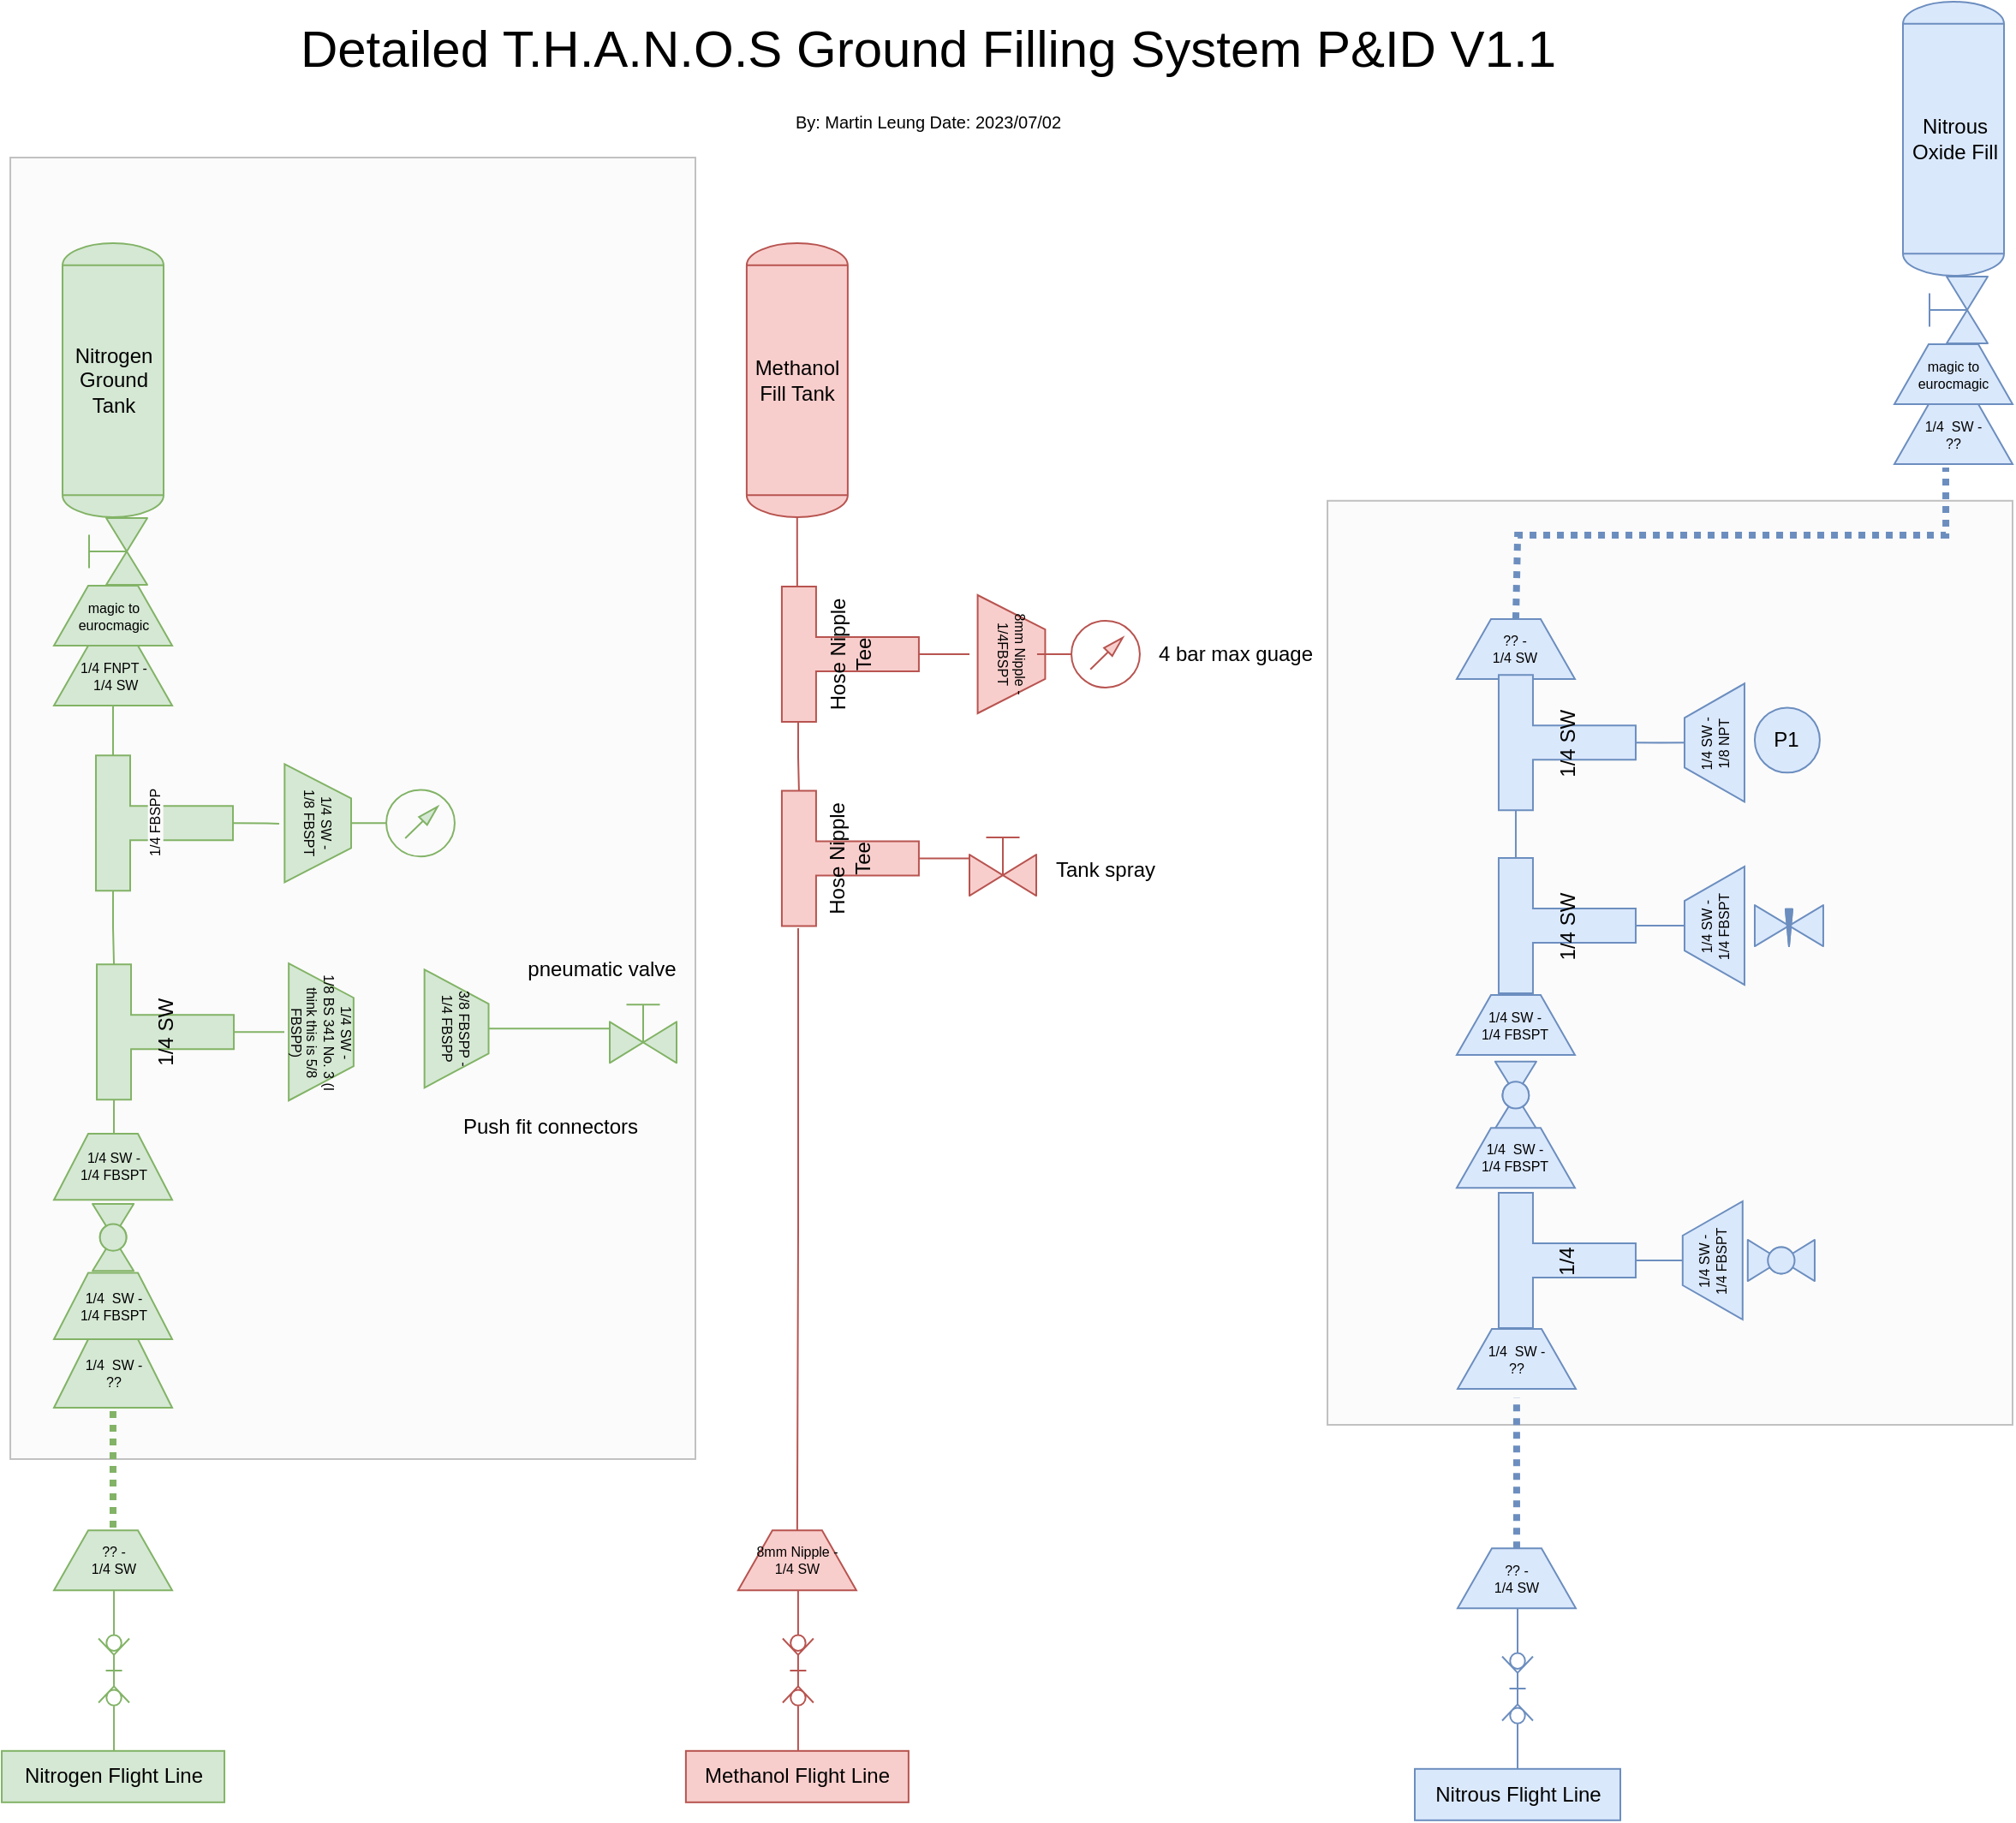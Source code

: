 <mxfile version="21.5.2" type="github">
  <diagram name="Page-1" id="jnM4FIaVRioYchtktZdf">
    <mxGraphModel dx="2146" dy="1776" grid="1" gridSize="10" guides="1" tooltips="1" connect="1" arrows="1" fold="1" page="1" pageScale="1" pageWidth="850" pageHeight="1100" math="0" shadow="0">
      <root>
        <mxCell id="0" />
        <mxCell id="1" parent="0" />
        <mxCell id="H4ZSS06QnPCmLtV-XADn-18" value="" style="rounded=0;whiteSpace=wrap;html=1;fillColor=#f5f5f5;strokeColor=#666666;opacity=40;fontColor=#333333;" vertex="1" parent="1">
          <mxGeometry x="1729.01" y="310.41" width="399.99" height="539.59" as="geometry" />
        </mxCell>
        <mxCell id="Jmnt9u7fg5AIPMiEPAvG-105" value="" style="rounded=0;whiteSpace=wrap;html=1;fillColor=#f5f5f5;strokeColor=#666666;opacity=40;fontColor=#333333;" parent="1" vertex="1">
          <mxGeometry x="960.01" y="110" width="399.99" height="760" as="geometry" />
        </mxCell>
        <mxCell id="H4ZSS06QnPCmLtV-XADn-3" style="edgeStyle=orthogonalEdgeStyle;rounded=0;orthogonalLoop=1;jettySize=auto;html=1;entryX=0.5;entryY=0;entryDx=0;entryDy=0;fillColor=#f8cecc;strokeColor=#b85450;endArrow=none;endFill=0;" edge="1" parent="1" source="Jmnt9u7fg5AIPMiEPAvG-2">
          <mxGeometry relative="1" as="geometry">
            <mxPoint x="1419.44" y="360" as="targetPoint" />
            <Array as="points">
              <mxPoint x="1420" y="340" />
              <mxPoint x="1420" y="340" />
            </Array>
          </mxGeometry>
        </mxCell>
        <mxCell id="Jmnt9u7fg5AIPMiEPAvG-2" value="Methanol&lt;br&gt;Fill Tank" style="shape=mxgraph.pid.vessels.tank;html=1;pointerEvents=1;align=center;verticalLabelPosition=middle;verticalAlign=middle;dashed=0;labelPosition=center;fillColor=#f8cecc;strokeColor=#b85450;" parent="1" vertex="1">
          <mxGeometry x="1389.94" y="160" width="59" height="160" as="geometry" />
        </mxCell>
        <mxCell id="Jmnt9u7fg5AIPMiEPAvG-3" value="Nitrous&lt;br&gt;Oxide Fill" style="shape=mxgraph.pid.vessels.tank;html=1;pointerEvents=1;align=center;verticalLabelPosition=middle;verticalAlign=middle;dashed=0;labelPosition=center;fillColor=#dae8fc;strokeColor=#6c8ebf;" parent="1" vertex="1">
          <mxGeometry x="2065" y="19" width="59" height="160" as="geometry" />
        </mxCell>
        <mxCell id="Jmnt9u7fg5AIPMiEPAvG-4" value="Nitrogen&lt;br&gt;Ground&lt;br&gt;Tank" style="shape=mxgraph.pid.vessels.tank;html=1;pointerEvents=1;align=center;verticalLabelPosition=middle;verticalAlign=middle;dashed=0;labelPosition=center;fillColor=#d5e8d4;strokeColor=#82b366;" parent="1" vertex="1">
          <mxGeometry x="990.51" y="160" width="59" height="160" as="geometry" />
        </mxCell>
        <mxCell id="Jmnt9u7fg5AIPMiEPAvG-6" value="" style="verticalLabelPosition=bottom;align=center;html=1;verticalAlign=top;pointerEvents=1;dashed=0;shape=mxgraph.pid2valves.valve;valveType=gate;actuator=man;rotation=-90;fillColor=#d5e8d4;strokeColor=#82b366;" parent="1" vertex="1">
          <mxGeometry x="1000.51" y="320" width="39" height="40" as="geometry" />
        </mxCell>
        <mxCell id="Jmnt9u7fg5AIPMiEPAvG-7" value="" style="verticalLabelPosition=bottom;align=center;html=1;verticalAlign=top;pointerEvents=1;dashed=0;shape=mxgraph.pid2valves.valve;valveType=gate;actuator=man;rotation=-90;fillColor=#dae8fc;strokeColor=#6c8ebf;" parent="1" vertex="1">
          <mxGeometry x="2075" y="179" width="39" height="40" as="geometry" />
        </mxCell>
        <mxCell id="Jmnt9u7fg5AIPMiEPAvG-71" style="edgeStyle=orthogonalEdgeStyle;rounded=0;orthogonalLoop=1;jettySize=auto;html=1;entryX=0;entryY=0;entryDx=79.0;entryDy=10;entryPerimeter=0;fillColor=#d5e8d4;strokeColor=#82b366;endArrow=none;endFill=0;" parent="1" source="Jmnt9u7fg5AIPMiEPAvG-8" target="Jmnt9u7fg5AIPMiEPAvG-9" edge="1">
          <mxGeometry relative="1" as="geometry" />
        </mxCell>
        <mxCell id="Jmnt9u7fg5AIPMiEPAvG-8" value="1/4 FNPT -&lt;br style=&quot;font-size: 8px;&quot;&gt;&amp;nbsp;1/4 SW" style="shape=trapezoid;perimeter=trapezoidPerimeter;whiteSpace=wrap;html=1;fixedSize=1;fontSize=8;align=center;fillColor=#d5e8d4;strokeColor=#82b366;" parent="1" vertex="1">
          <mxGeometry x="985.51" y="395" width="69" height="35" as="geometry" />
        </mxCell>
        <mxCell id="Jmnt9u7fg5AIPMiEPAvG-72" style="edgeStyle=orthogonalEdgeStyle;rounded=0;orthogonalLoop=1;jettySize=auto;html=1;entryX=0.505;entryY=1.082;entryDx=0;entryDy=0;entryPerimeter=0;fillColor=#d5e8d4;strokeColor=#82b366;endArrow=none;endFill=0;" parent="1" source="Jmnt9u7fg5AIPMiEPAvG-9" target="Jmnt9u7fg5AIPMiEPAvG-12" edge="1">
          <mxGeometry relative="1" as="geometry" />
        </mxCell>
        <mxCell id="Jmnt9u7fg5AIPMiEPAvG-74" style="edgeStyle=orthogonalEdgeStyle;rounded=0;orthogonalLoop=1;jettySize=auto;html=1;entryX=0;entryY=0;entryDx=79.0;entryDy=10;entryPerimeter=0;exitX=0;exitY=0;exitDx=0;exitDy=10;exitPerimeter=0;fillColor=#d5e8d4;strokeColor=#82b366;endArrow=none;endFill=0;" parent="1" source="Jmnt9u7fg5AIPMiEPAvG-9" target="Jmnt9u7fg5AIPMiEPAvG-10" edge="1">
          <mxGeometry relative="1" as="geometry">
            <Array as="points" />
          </mxGeometry>
        </mxCell>
        <mxCell id="Jmnt9u7fg5AIPMiEPAvG-9" value="&#xa;&lt;span style=&quot;color: rgb(0, 0, 0); font-family: Helvetica; font-size: 8px; font-style: normal; font-variant-ligatures: normal; font-variant-caps: normal; font-weight: 400; letter-spacing: normal; orphans: 2; text-align: center; text-indent: 0px; text-transform: none; widows: 2; word-spacing: 0px; -webkit-text-stroke-width: 0px; background-color: rgb(251, 251, 251); text-decoration-thickness: initial; text-decoration-style: initial; text-decoration-color: initial; float: none; display: inline !important;&quot;&gt;1/4 FBSPP&lt;/span&gt;&#xa;&#xa;" style="shape=tee;whiteSpace=wrap;html=1;rotation=-90;labelPosition=center;verticalLabelPosition=middle;align=center;verticalAlign=middle;dx=20;dy=20;fillColor=#d5e8d4;strokeColor=#82b366;" parent="1" vertex="1">
          <mxGeometry x="1010.51" y="458.66" width="79" height="80" as="geometry" />
        </mxCell>
        <mxCell id="Jmnt9u7fg5AIPMiEPAvG-76" style="edgeStyle=orthogonalEdgeStyle;rounded=0;orthogonalLoop=1;jettySize=auto;html=1;fillColor=#d5e8d4;strokeColor=#82b366;endArrow=none;endFill=0;" parent="1" source="Jmnt9u7fg5AIPMiEPAvG-10" edge="1">
          <mxGeometry relative="1" as="geometry">
            <mxPoint x="1120" y="620.62" as="targetPoint" />
          </mxGeometry>
        </mxCell>
        <mxCell id="Jmnt9u7fg5AIPMiEPAvG-77" style="edgeStyle=orthogonalEdgeStyle;rounded=0;orthogonalLoop=1;jettySize=auto;html=1;entryX=0.5;entryY=0;entryDx=0;entryDy=0;exitX=0;exitY=0;exitDx=0;exitDy=10;exitPerimeter=0;fillColor=#d5e8d4;strokeColor=#82b366;endArrow=none;endFill=0;" parent="1" source="Jmnt9u7fg5AIPMiEPAvG-10" target="Jmnt9u7fg5AIPMiEPAvG-15" edge="1">
          <mxGeometry relative="1" as="geometry">
            <Array as="points">
              <mxPoint x="1021" y="680" />
            </Array>
          </mxGeometry>
        </mxCell>
        <mxCell id="Jmnt9u7fg5AIPMiEPAvG-10" value="1/4 SW" style="shape=tee;whiteSpace=wrap;html=1;rotation=-90;labelPosition=center;verticalLabelPosition=middle;align=center;verticalAlign=middle;fillColor=#d5e8d4;strokeColor=#82b366;" parent="1" vertex="1">
          <mxGeometry x="1011.02" y="580.62" width="79" height="80" as="geometry" />
        </mxCell>
        <mxCell id="Jmnt9u7fg5AIPMiEPAvG-11" value="" style="verticalLabelPosition=bottom;aspect=fixed;html=1;verticalAlign=top;fillColor=#d5e8d4;align=center;outlineConnect=0;shape=mxgraph.fluid_power.x11820;points=[[0.5,1,0]];rotation=90;strokeColor=#82b366;" parent="1" vertex="1">
          <mxGeometry x="1170" y="468.66" width="38.94" height="60" as="geometry" />
        </mxCell>
        <mxCell id="Jmnt9u7fg5AIPMiEPAvG-12" value="1/4 SW -&lt;br&gt;1/8 FBSPT" style="shape=trapezoid;perimeter=trapezoidPerimeter;whiteSpace=wrap;html=1;fixedSize=1;fontSize=8;align=center;rotation=90;fillColor=#d5e8d4;strokeColor=#82b366;" parent="1" vertex="1">
          <mxGeometry x="1105.09" y="479.24" width="69" height="38.84" as="geometry" />
        </mxCell>
        <mxCell id="Jmnt9u7fg5AIPMiEPAvG-13" value="1/4 SW -&lt;br&gt;1/8 BS 341 No. 3 (I think this is 5/8 FBSPP)" style="shape=trapezoid;perimeter=trapezoidPerimeter;whiteSpace=wrap;html=1;fixedSize=1;fontSize=8;align=center;rotation=90;fillColor=#d5e8d4;strokeColor=#82b366;" parent="1" vertex="1">
          <mxGeometry x="1101.51" y="601.68" width="80" height="37.87" as="geometry" />
        </mxCell>
        <mxCell id="Jmnt9u7fg5AIPMiEPAvG-14" value="" style="shape=image;verticalLabelPosition=bottom;labelBackgroundColor=default;verticalAlign=top;aspect=fixed;imageAspect=0;image=https://static.thenounproject.com/png/2260802-200.png;imageBackground=none;fillColor=#d5e8d4;strokeColor=#82b366;" parent="1" vertex="1">
          <mxGeometry x="1161.54" y="605.07" width="37.91" height="38.91" as="geometry" />
        </mxCell>
        <mxCell id="Jmnt9u7fg5AIPMiEPAvG-15" value="1/4 SW -&lt;br&gt;1/4 FBSPT" style="shape=trapezoid;perimeter=trapezoidPerimeter;whiteSpace=wrap;html=1;fixedSize=1;fontSize=8;align=center;rotation=0;fillColor=#d5e8d4;strokeColor=#82b366;" parent="1" vertex="1">
          <mxGeometry x="985.51" y="680" width="69" height="38.59" as="geometry" />
        </mxCell>
        <mxCell id="Jmnt9u7fg5AIPMiEPAvG-16" value="magic to eurocmagic" style="shape=trapezoid;perimeter=trapezoidPerimeter;whiteSpace=wrap;html=1;fixedSize=1;fontSize=8;align=center;fillColor=#d5e8d4;strokeColor=#82b366;" parent="1" vertex="1">
          <mxGeometry x="985.51" y="360" width="69" height="35" as="geometry" />
        </mxCell>
        <mxCell id="Jmnt9u7fg5AIPMiEPAvG-17" value="magic to eurocmagic" style="shape=trapezoid;perimeter=trapezoidPerimeter;whiteSpace=wrap;html=1;fixedSize=1;fontSize=8;align=center;fillColor=#dae8fc;strokeColor=#6c8ebf;" parent="1" vertex="1">
          <mxGeometry x="2060" y="219" width="69" height="35" as="geometry" />
        </mxCell>
        <mxCell id="Jmnt9u7fg5AIPMiEPAvG-18" value="" style="verticalLabelPosition=bottom;align=center;html=1;verticalAlign=top;pointerEvents=1;dashed=0;shape=mxgraph.pid2valves.valve;valveType=ball;rotation=-90;fillColor=#d5e8d4;strokeColor=#82b366;" parent="1" vertex="1">
          <mxGeometry x="1000.51" y="728.5" width="39.09" height="24.06" as="geometry" />
        </mxCell>
        <mxCell id="Jmnt9u7fg5AIPMiEPAvG-19" value="" style="verticalLabelPosition=bottom;aspect=fixed;html=1;verticalAlign=top;fillColor=#d5e8d4;align=center;outlineConnect=0;shape=mxgraph.fluid_power.x11740;points=[[0.5,0,0],[0.5,1,0]];strokeColor=#82b366;" parent="1" vertex="1">
          <mxGeometry x="1011.53" y="946.63" width="17.98" height="93.78" as="geometry" />
        </mxCell>
        <mxCell id="Jmnt9u7fg5AIPMiEPAvG-20" value="" style="endArrow=none;dashed=1;html=1;rounded=0;entryX=-0.132;entryY=0.461;entryDx=0;entryDy=0;entryPerimeter=0;strokeWidth=4;dashPattern=1 1;fillColor=#d5e8d4;strokeColor=#82b366;" parent="1" edge="1">
          <mxGeometry width="50" height="50" relative="1" as="geometry">
            <mxPoint x="1020" y="910" as="sourcePoint" />
            <mxPoint x="1019.977" y="839.997" as="targetPoint" />
          </mxGeometry>
        </mxCell>
        <mxCell id="Jmnt9u7fg5AIPMiEPAvG-21" value="1/4&amp;nbsp; SW -&lt;br&gt;1/4 FBSPT" style="shape=trapezoid;perimeter=trapezoidPerimeter;whiteSpace=wrap;html=1;fixedSize=1;fontSize=8;align=center;rotation=0;fillColor=#d5e8d4;strokeColor=#82b366;" parent="1" vertex="1">
          <mxGeometry x="985.51" y="761.22" width="69" height="38.78" as="geometry" />
        </mxCell>
        <mxCell id="Jmnt9u7fg5AIPMiEPAvG-22" value="1/4&amp;nbsp; SW -&lt;br&gt;??" style="shape=trapezoid;perimeter=trapezoidPerimeter;whiteSpace=wrap;html=1;fixedSize=1;fontSize=8;align=center;rotation=0;fillColor=#d5e8d4;strokeColor=#82b366;" parent="1" vertex="1">
          <mxGeometry x="985.51" y="800" width="69" height="40" as="geometry" />
        </mxCell>
        <mxCell id="Jmnt9u7fg5AIPMiEPAvG-23" value="?? -&lt;br&gt;1/4 SW" style="shape=trapezoid;perimeter=trapezoidPerimeter;whiteSpace=wrap;html=1;fixedSize=1;fontSize=8;align=center;rotation=0;fillColor=#d5e8d4;strokeColor=#82b366;" parent="1" vertex="1">
          <mxGeometry x="985.51" y="911.63" width="69" height="35" as="geometry" />
        </mxCell>
        <mxCell id="Jmnt9u7fg5AIPMiEPAvG-25" value="" style="verticalLabelPosition=bottom;align=center;html=1;verticalAlign=top;pointerEvents=1;dashed=0;shape=mxgraph.pid2valves.valve;valveType=gate;actuator=man;rotation=0;fillColor=#d5e8d4;strokeColor=#82b366;" parent="1" vertex="1">
          <mxGeometry x="1310" y="598.66" width="39" height="40" as="geometry" />
        </mxCell>
        <mxCell id="H4ZSS06QnPCmLtV-XADn-1" style="edgeStyle=orthogonalEdgeStyle;rounded=0;orthogonalLoop=1;jettySize=auto;html=1;entryX=0;entryY=0.5;entryDx=0;entryDy=0;entryPerimeter=0;endArrow=none;endFill=0;fillColor=#d5e8d4;strokeColor=#82b366;" edge="1" parent="1" source="Jmnt9u7fg5AIPMiEPAvG-30" target="Jmnt9u7fg5AIPMiEPAvG-25">
          <mxGeometry relative="1" as="geometry" />
        </mxCell>
        <mxCell id="Jmnt9u7fg5AIPMiEPAvG-30" value="3/8 FBSPP -&lt;br&gt;1/4 FBSPP" style="shape=trapezoid;perimeter=trapezoidPerimeter;whiteSpace=wrap;html=1;fixedSize=1;fontSize=8;align=center;rotation=90;fillColor=#d5e8d4;strokeColor=#82b366;" parent="1" vertex="1">
          <mxGeometry x="1186.04" y="599.94" width="69" height="37.44" as="geometry" />
        </mxCell>
        <mxCell id="Jmnt9u7fg5AIPMiEPAvG-43" value="" style="verticalLabelPosition=bottom;aspect=fixed;html=1;verticalAlign=top;fillColor=#f8cecc;align=center;outlineConnect=0;shape=mxgraph.fluid_power.x11740;points=[[0.5,0,0],[0.5,1,0]];strokeColor=#b85450;" parent="1" vertex="1">
          <mxGeometry x="1410.96" y="946.63" width="17.98" height="93.78" as="geometry" />
        </mxCell>
        <mxCell id="Jmnt9u7fg5AIPMiEPAvG-46" value="8mm Nipple -&lt;br&gt;1/4 SW" style="shape=trapezoid;perimeter=trapezoidPerimeter;whiteSpace=wrap;html=1;fixedSize=1;fontSize=8;align=center;rotation=0;fillColor=#f8cecc;strokeColor=#b85450;" parent="1" vertex="1">
          <mxGeometry x="1384.94" y="911.63" width="69" height="35" as="geometry" />
        </mxCell>
        <mxCell id="Jmnt9u7fg5AIPMiEPAvG-48" value="1/4&amp;nbsp; SW -&lt;br&gt;??" style="shape=trapezoid;perimeter=trapezoidPerimeter;whiteSpace=wrap;html=1;fixedSize=1;fontSize=8;align=center;rotation=0;fillColor=#dae8fc;strokeColor=#6c8ebf;" parent="1" vertex="1">
          <mxGeometry x="2060" y="254" width="69" height="35" as="geometry" />
        </mxCell>
        <mxCell id="Jmnt9u7fg5AIPMiEPAvG-49" value="?? -&lt;br&gt;1/4 SW" style="shape=trapezoid;perimeter=trapezoidPerimeter;whiteSpace=wrap;html=1;fixedSize=1;fontSize=8;align=center;rotation=0;fillColor=#dae8fc;strokeColor=#6c8ebf;" parent="1" vertex="1">
          <mxGeometry x="1804.48" y="379.53" width="69" height="35" as="geometry" />
        </mxCell>
        <mxCell id="Jmnt9u7fg5AIPMiEPAvG-50" value="" style="endArrow=none;dashed=1;html=1;rounded=0;strokeWidth=4;dashPattern=1 1;fillColor=#dae8fc;strokeColor=#6c8ebf;exitX=0.5;exitY=0;exitDx=0;exitDy=0;" parent="1" source="Jmnt9u7fg5AIPMiEPAvG-49" edge="1">
          <mxGeometry width="50" height="50" relative="1" as="geometry">
            <mxPoint x="1949.94" y="379.53" as="sourcePoint" />
            <mxPoint x="2090" y="291.03" as="targetPoint" />
            <Array as="points">
              <mxPoint x="1840.06" y="330.5" />
              <mxPoint x="2090.06" y="330.5" />
            </Array>
          </mxGeometry>
        </mxCell>
        <mxCell id="Jmnt9u7fg5AIPMiEPAvG-52" value="1/4 SW -&lt;br&gt;1/4 FBSPT" style="shape=trapezoid;perimeter=trapezoidPerimeter;whiteSpace=wrap;html=1;fixedSize=1;fontSize=8;align=center;rotation=0;fillColor=#dae8fc;strokeColor=#6c8ebf;" parent="1" vertex="1">
          <mxGeometry x="1804.48" y="599.0" width="69" height="35" as="geometry" />
        </mxCell>
        <mxCell id="Jmnt9u7fg5AIPMiEPAvG-53" value="" style="verticalLabelPosition=bottom;align=center;html=1;verticalAlign=top;pointerEvents=1;dashed=0;shape=mxgraph.pid2valves.valve;valveType=ball;rotation=-90;fillColor=#dae8fc;strokeColor=#6c8ebf;" parent="1" vertex="1">
          <mxGeometry x="1819.39" y="645.41" width="39.09" height="24.06" as="geometry" />
        </mxCell>
        <mxCell id="Jmnt9u7fg5AIPMiEPAvG-54" value="1/4&amp;nbsp; SW -&lt;br&gt;1/4 FBSPT" style="shape=trapezoid;perimeter=trapezoidPerimeter;whiteSpace=wrap;html=1;fixedSize=1;fontSize=8;align=center;rotation=0;fillColor=#dae8fc;strokeColor=#6c8ebf;" parent="1" vertex="1">
          <mxGeometry x="1804.48" y="676.63" width="69" height="35" as="geometry" />
        </mxCell>
        <mxCell id="Jmnt9u7fg5AIPMiEPAvG-103" style="edgeStyle=orthogonalEdgeStyle;rounded=0;orthogonalLoop=1;jettySize=auto;html=1;entryX=0.5;entryY=0;entryDx=0;entryDy=0;endArrow=none;endFill=0;fillColor=#dae8fc;strokeColor=#6c8ebf;" parent="1" source="Jmnt9u7fg5AIPMiEPAvG-55" target="Jmnt9u7fg5AIPMiEPAvG-56" edge="1">
          <mxGeometry relative="1" as="geometry" />
        </mxCell>
        <mxCell id="Jmnt9u7fg5AIPMiEPAvG-55" value="1/4" style="shape=tee;whiteSpace=wrap;html=1;rotation=-90;labelPosition=center;verticalLabelPosition=middle;align=center;verticalAlign=middle;dx=20;dy=20;fillColor=#dae8fc;strokeColor=#6c8ebf;" parent="1" vertex="1">
          <mxGeometry x="1829.48" y="714.0" width="79" height="80" as="geometry" />
        </mxCell>
        <mxCell id="Jmnt9u7fg5AIPMiEPAvG-56" value="1/4 SW -&lt;br&gt;1/4 FBSPT" style="shape=trapezoid;perimeter=trapezoidPerimeter;whiteSpace=wrap;html=1;fixedSize=1;fontSize=8;align=center;rotation=-90;fillColor=#dae8fc;strokeColor=#6c8ebf;" parent="1" vertex="1">
          <mxGeometry x="1919.39" y="736.5" width="69" height="35" as="geometry" />
        </mxCell>
        <mxCell id="Jmnt9u7fg5AIPMiEPAvG-57" value="" style="verticalLabelPosition=bottom;align=center;html=1;verticalAlign=top;pointerEvents=1;dashed=0;shape=mxgraph.pid2valves.valve;valveType=ball;rotation=-180;fillColor=#dae8fc;strokeColor=#6c8ebf;" parent="1" vertex="1">
          <mxGeometry x="1974.39" y="741.97" width="39.09" height="24.06" as="geometry" />
        </mxCell>
        <mxCell id="Jmnt9u7fg5AIPMiEPAvG-59" value="Detailed T.H.A.N.O.S Ground Filling System P&amp;amp;ID V1.1&lt;br style=&quot;font-size: 12px;&quot;&gt;&lt;font size=&quot;1&quot;&gt;By: Martin Leung Date: 2023/07/02&lt;br&gt;&lt;/font&gt;" style="text;html=1;strokeColor=none;fillColor=none;align=center;verticalAlign=middle;whiteSpace=wrap;rounded=0;fontSize=30;" parent="1" vertex="1">
          <mxGeometry x="1000.51" y="19" width="990" height="90" as="geometry" />
        </mxCell>
        <mxCell id="Jmnt9u7fg5AIPMiEPAvG-91" style="edgeStyle=orthogonalEdgeStyle;rounded=0;orthogonalLoop=1;jettySize=auto;html=1;entryX=0;entryY=0;entryDx=79;entryDy=10;entryPerimeter=0;exitX=0;exitY=0;exitDx=0;exitDy=10;exitPerimeter=0;fillColor=#dae8fc;strokeColor=#6c8ebf;endArrow=none;endFill=0;" parent="1" source="Jmnt9u7fg5AIPMiEPAvG-62" target="Jmnt9u7fg5AIPMiEPAvG-63" edge="1">
          <mxGeometry relative="1" as="geometry" />
        </mxCell>
        <mxCell id="Jmnt9u7fg5AIPMiEPAvG-100" style="edgeStyle=orthogonalEdgeStyle;rounded=0;orthogonalLoop=1;jettySize=auto;html=1;entryX=0.5;entryY=0;entryDx=0;entryDy=0;fillColor=#dae8fc;strokeColor=#6c8ebf;endArrow=none;endFill=0;" parent="1" source="Jmnt9u7fg5AIPMiEPAvG-62" target="Jmnt9u7fg5AIPMiEPAvG-66" edge="1">
          <mxGeometry relative="1" as="geometry" />
        </mxCell>
        <mxCell id="Jmnt9u7fg5AIPMiEPAvG-62" value="1/4 SW" style="shape=tee;whiteSpace=wrap;html=1;rotation=-90;labelPosition=center;verticalLabelPosition=middle;align=center;verticalAlign=middle;dx=20;dy=20;fillColor=#dae8fc;strokeColor=#6c8ebf;" parent="1" vertex="1">
          <mxGeometry x="1829.48" y="411.66" width="79" height="80" as="geometry" />
        </mxCell>
        <mxCell id="Jmnt9u7fg5AIPMiEPAvG-101" style="edgeStyle=orthogonalEdgeStyle;rounded=0;orthogonalLoop=1;jettySize=auto;html=1;entryX=0.5;entryY=0;entryDx=0;entryDy=0;fillColor=#dae8fc;strokeColor=#6c8ebf;endArrow=none;endFill=0;" parent="1" source="Jmnt9u7fg5AIPMiEPAvG-63" target="Jmnt9u7fg5AIPMiEPAvG-67" edge="1">
          <mxGeometry relative="1" as="geometry" />
        </mxCell>
        <mxCell id="Jmnt9u7fg5AIPMiEPAvG-63" value="1/4 SW" style="shape=tee;whiteSpace=wrap;html=1;rotation=-90;labelPosition=center;verticalLabelPosition=middle;align=center;verticalAlign=middle;fillColor=#dae8fc;strokeColor=#6c8ebf;" parent="1" vertex="1">
          <mxGeometry x="1829.48" y="518.53" width="79" height="80" as="geometry" />
        </mxCell>
        <mxCell id="Jmnt9u7fg5AIPMiEPAvG-64" value="P1" style="ellipse;whiteSpace=wrap;html=1;aspect=fixed;fillColor=#dae8fc;strokeColor=#6c8ebf;" parent="1" vertex="1">
          <mxGeometry x="1978.48" y="431.19" width="37.97" height="37.97" as="geometry" />
        </mxCell>
        <mxCell id="Jmnt9u7fg5AIPMiEPAvG-66" value="1/4 SW -&lt;br&gt;1/8 NPT" style="shape=trapezoid;perimeter=trapezoidPerimeter;whiteSpace=wrap;html=1;fixedSize=1;fontSize=8;align=center;rotation=-90;fillColor=#dae8fc;strokeColor=#6c8ebf;" parent="1" vertex="1">
          <mxGeometry x="1920.48" y="434.16" width="69" height="35" as="geometry" />
        </mxCell>
        <mxCell id="Jmnt9u7fg5AIPMiEPAvG-67" value="1/4 SW -&lt;br&gt;1/4 FBSPT" style="shape=trapezoid;perimeter=trapezoidPerimeter;whiteSpace=wrap;html=1;fixedSize=1;fontSize=8;align=center;rotation=-90;fillColor=#dae8fc;strokeColor=#6c8ebf;" parent="1" vertex="1">
          <mxGeometry x="1920.48" y="541.03" width="69" height="35" as="geometry" />
        </mxCell>
        <mxCell id="Jmnt9u7fg5AIPMiEPAvG-68" value="" style="verticalLabelPosition=bottom;align=center;html=1;verticalAlign=top;pointerEvents=1;dashed=0;shape=mxgraph.pid2valves.valve;valveType=needle;rotation=0;fillColor=#dae8fc;strokeColor=#6c8ebf;" parent="1" vertex="1">
          <mxGeometry x="1978.48" y="546.53" width="40" height="24" as="geometry" />
        </mxCell>
        <mxCell id="Jmnt9u7fg5AIPMiEPAvG-83" value="" style="verticalLabelPosition=bottom;aspect=fixed;html=1;verticalAlign=top;fillColor=#dae8fc;align=center;outlineConnect=0;shape=mxgraph.fluid_power.x11740;points=[[0.5,0,0],[0.5,1,0]];strokeColor=#6c8ebf;" parent="1" vertex="1">
          <mxGeometry x="1831.01" y="957.13" width="17.98" height="93.78" as="geometry" />
        </mxCell>
        <mxCell id="Jmnt9u7fg5AIPMiEPAvG-84" value="" style="endArrow=none;dashed=1;html=1;rounded=0;entryX=-0.132;entryY=0.461;entryDx=0;entryDy=0;entryPerimeter=0;strokeWidth=4;dashPattern=1 1;fillColor=#dae8fc;strokeColor=#6c8ebf;exitX=0.5;exitY=0;exitDx=0;exitDy=0;" parent="1" source="Jmnt9u7fg5AIPMiEPAvG-86" edge="1">
          <mxGeometry width="50" height="50" relative="1" as="geometry">
            <mxPoint x="1839.99" y="894" as="sourcePoint" />
            <mxPoint x="1839.457" y="833.997" as="targetPoint" />
          </mxGeometry>
        </mxCell>
        <mxCell id="Jmnt9u7fg5AIPMiEPAvG-85" value="1/4&amp;nbsp; SW -&lt;br&gt;??" style="shape=trapezoid;perimeter=trapezoidPerimeter;whiteSpace=wrap;html=1;fixedSize=1;fontSize=8;align=center;rotation=0;fillColor=#dae8fc;strokeColor=#6c8ebf;" parent="1" vertex="1">
          <mxGeometry x="1804.99" y="794" width="69" height="35" as="geometry" />
        </mxCell>
        <mxCell id="Jmnt9u7fg5AIPMiEPAvG-86" value="?? -&lt;br&gt;1/4 SW" style="shape=trapezoid;perimeter=trapezoidPerimeter;whiteSpace=wrap;html=1;fixedSize=1;fontSize=8;align=center;rotation=0;fillColor=#dae8fc;strokeColor=#6c8ebf;" parent="1" vertex="1">
          <mxGeometry x="1804.99" y="922.13" width="69" height="35" as="geometry" />
        </mxCell>
        <mxCell id="Jmnt9u7fg5AIPMiEPAvG-87" value="Nitrogen Flight Line" style="text;html=1;align=center;verticalAlign=middle;resizable=0;points=[];autosize=1;strokeColor=#82b366;fillColor=#d5e8d4;" parent="1" vertex="1">
          <mxGeometry x="955.03" y="1040.41" width="130" height="30" as="geometry" />
        </mxCell>
        <mxCell id="Jmnt9u7fg5AIPMiEPAvG-88" value="Methanol Flight Line" style="text;html=1;align=center;verticalAlign=middle;resizable=0;points=[];autosize=1;strokeColor=#b85450;fillColor=#f8cecc;" parent="1" vertex="1">
          <mxGeometry x="1354.44" y="1040.41" width="130" height="30" as="geometry" />
        </mxCell>
        <mxCell id="Jmnt9u7fg5AIPMiEPAvG-89" value="Nitrous Flight Line" style="text;html=1;align=center;verticalAlign=middle;resizable=0;points=[];autosize=1;strokeColor=#6c8ebf;fillColor=#dae8fc;" parent="1" vertex="1">
          <mxGeometry x="1780" y="1050.91" width="120" height="30" as="geometry" />
        </mxCell>
        <mxCell id="H4ZSS06QnPCmLtV-XADn-8" style="edgeStyle=orthogonalEdgeStyle;rounded=0;orthogonalLoop=1;jettySize=auto;html=1;fillColor=#f8cecc;strokeColor=#b85450;endArrow=none;endFill=0;" edge="1" parent="1" source="H4ZSS06QnPCmLtV-XADn-4">
          <mxGeometry relative="1" as="geometry">
            <mxPoint x="1520" y="400" as="targetPoint" />
          </mxGeometry>
        </mxCell>
        <mxCell id="H4ZSS06QnPCmLtV-XADn-16" style="edgeStyle=orthogonalEdgeStyle;rounded=0;orthogonalLoop=1;jettySize=auto;html=1;entryX=0;entryY=0;entryDx=79;entryDy=10;entryPerimeter=0;fillColor=#f8cecc;strokeColor=#b85450;endArrow=none;endFill=0;" edge="1" parent="1" target="H4ZSS06QnPCmLtV-XADn-11">
          <mxGeometry relative="1" as="geometry">
            <mxPoint x="1420" y="440" as="sourcePoint" />
            <Array as="points">
              <mxPoint x="1420" y="460" />
            </Array>
          </mxGeometry>
        </mxCell>
        <mxCell id="H4ZSS06QnPCmLtV-XADn-4" value="Hose Nipple Tee" style="shape=tee;whiteSpace=wrap;html=1;rotation=-90;labelPosition=center;verticalLabelPosition=middle;align=center;verticalAlign=middle;dx=20;dy=20;fillColor=#f8cecc;strokeColor=#b85450;" vertex="1" parent="1">
          <mxGeometry x="1410.96" y="360" width="79" height="80" as="geometry" />
        </mxCell>
        <mxCell id="H4ZSS06QnPCmLtV-XADn-6" value="8mm Nipple - 1/4FBSPT" style="shape=trapezoid;perimeter=trapezoidPerimeter;whiteSpace=wrap;html=1;fixedSize=1;fontSize=8;align=center;rotation=90;fillColor=#f8cecc;strokeColor=#b85450;" vertex="1" parent="1">
          <mxGeometry x="1510" y="380.29" width="69" height="39.42" as="geometry" />
        </mxCell>
        <mxCell id="H4ZSS06QnPCmLtV-XADn-7" value="" style="verticalLabelPosition=bottom;aspect=fixed;html=1;verticalAlign=top;fillColor=#f8cecc;align=center;outlineConnect=0;shape=mxgraph.fluid_power.x11820;points=[[0.5,1,0]];rotation=90;strokeColor=#b85450;" vertex="1" parent="1">
          <mxGeometry x="1570" y="370.0" width="38.94" height="60" as="geometry" />
        </mxCell>
        <mxCell id="H4ZSS06QnPCmLtV-XADn-9" value="4 bar max guage" style="text;html=1;align=center;verticalAlign=middle;resizable=0;points=[];autosize=1;" vertex="1" parent="1">
          <mxGeometry x="1620" y="385" width="110" height="30" as="geometry" />
        </mxCell>
        <mxCell id="H4ZSS06QnPCmLtV-XADn-14" style="edgeStyle=orthogonalEdgeStyle;rounded=0;orthogonalLoop=1;jettySize=auto;html=1;entryX=0;entryY=0.455;entryDx=0;entryDy=0;entryPerimeter=0;fillColor=#f8cecc;strokeColor=#b85450;endArrow=none;endFill=0;" edge="1" parent="1" source="H4ZSS06QnPCmLtV-XADn-11" target="H4ZSS06QnPCmLtV-XADn-13">
          <mxGeometry relative="1" as="geometry" />
        </mxCell>
        <mxCell id="H4ZSS06QnPCmLtV-XADn-17" style="edgeStyle=orthogonalEdgeStyle;rounded=0;orthogonalLoop=1;jettySize=auto;html=1;entryX=0.5;entryY=0;entryDx=0;entryDy=0;fillColor=#f8cecc;strokeColor=#b85450;endArrow=none;endFill=0;" edge="1" parent="1" target="Jmnt9u7fg5AIPMiEPAvG-46">
          <mxGeometry relative="1" as="geometry">
            <mxPoint x="1420" y="560" as="sourcePoint" />
            <Array as="points">
              <mxPoint x="1420" y="735" />
              <mxPoint x="1419" y="735" />
            </Array>
          </mxGeometry>
        </mxCell>
        <mxCell id="H4ZSS06QnPCmLtV-XADn-11" value="Hose Nipple Tee" style="shape=tee;whiteSpace=wrap;html=1;rotation=-90;labelPosition=center;verticalLabelPosition=middle;align=center;verticalAlign=middle;dx=20;dy=20;fillColor=#f8cecc;strokeColor=#b85450;" vertex="1" parent="1">
          <mxGeometry x="1410.96" y="479.24" width="79" height="80" as="geometry" />
        </mxCell>
        <mxCell id="H4ZSS06QnPCmLtV-XADn-13" value="" style="verticalLabelPosition=bottom;align=center;html=1;verticalAlign=top;pointerEvents=1;dashed=0;shape=mxgraph.pid2valves.valve;valveType=gate;actuator=man;rotation=0;fillColor=#f8cecc;strokeColor=#b85450;" vertex="1" parent="1">
          <mxGeometry x="1520" y="501.03" width="39" height="40" as="geometry" />
        </mxCell>
        <mxCell id="H4ZSS06QnPCmLtV-XADn-15" value="Tank spray" style="text;html=1;align=center;verticalAlign=middle;resizable=0;points=[];autosize=1;" vertex="1" parent="1">
          <mxGeometry x="1559" y="511.03" width="80" height="30" as="geometry" />
        </mxCell>
        <mxCell id="H4ZSS06QnPCmLtV-XADn-19" value="pneumatic valve" style="text;html=1;align=center;verticalAlign=middle;resizable=0;points=[];autosize=1;" vertex="1" parent="1">
          <mxGeometry x="1250" y="569" width="110" height="30" as="geometry" />
        </mxCell>
        <mxCell id="H4ZSS06QnPCmLtV-XADn-20" value="Push fit connectors" style="text;html=1;align=center;verticalAlign=middle;resizable=0;points=[];autosize=1;" vertex="1" parent="1">
          <mxGeometry x="1210" y="660.62" width="130" height="30" as="geometry" />
        </mxCell>
      </root>
    </mxGraphModel>
  </diagram>
</mxfile>
